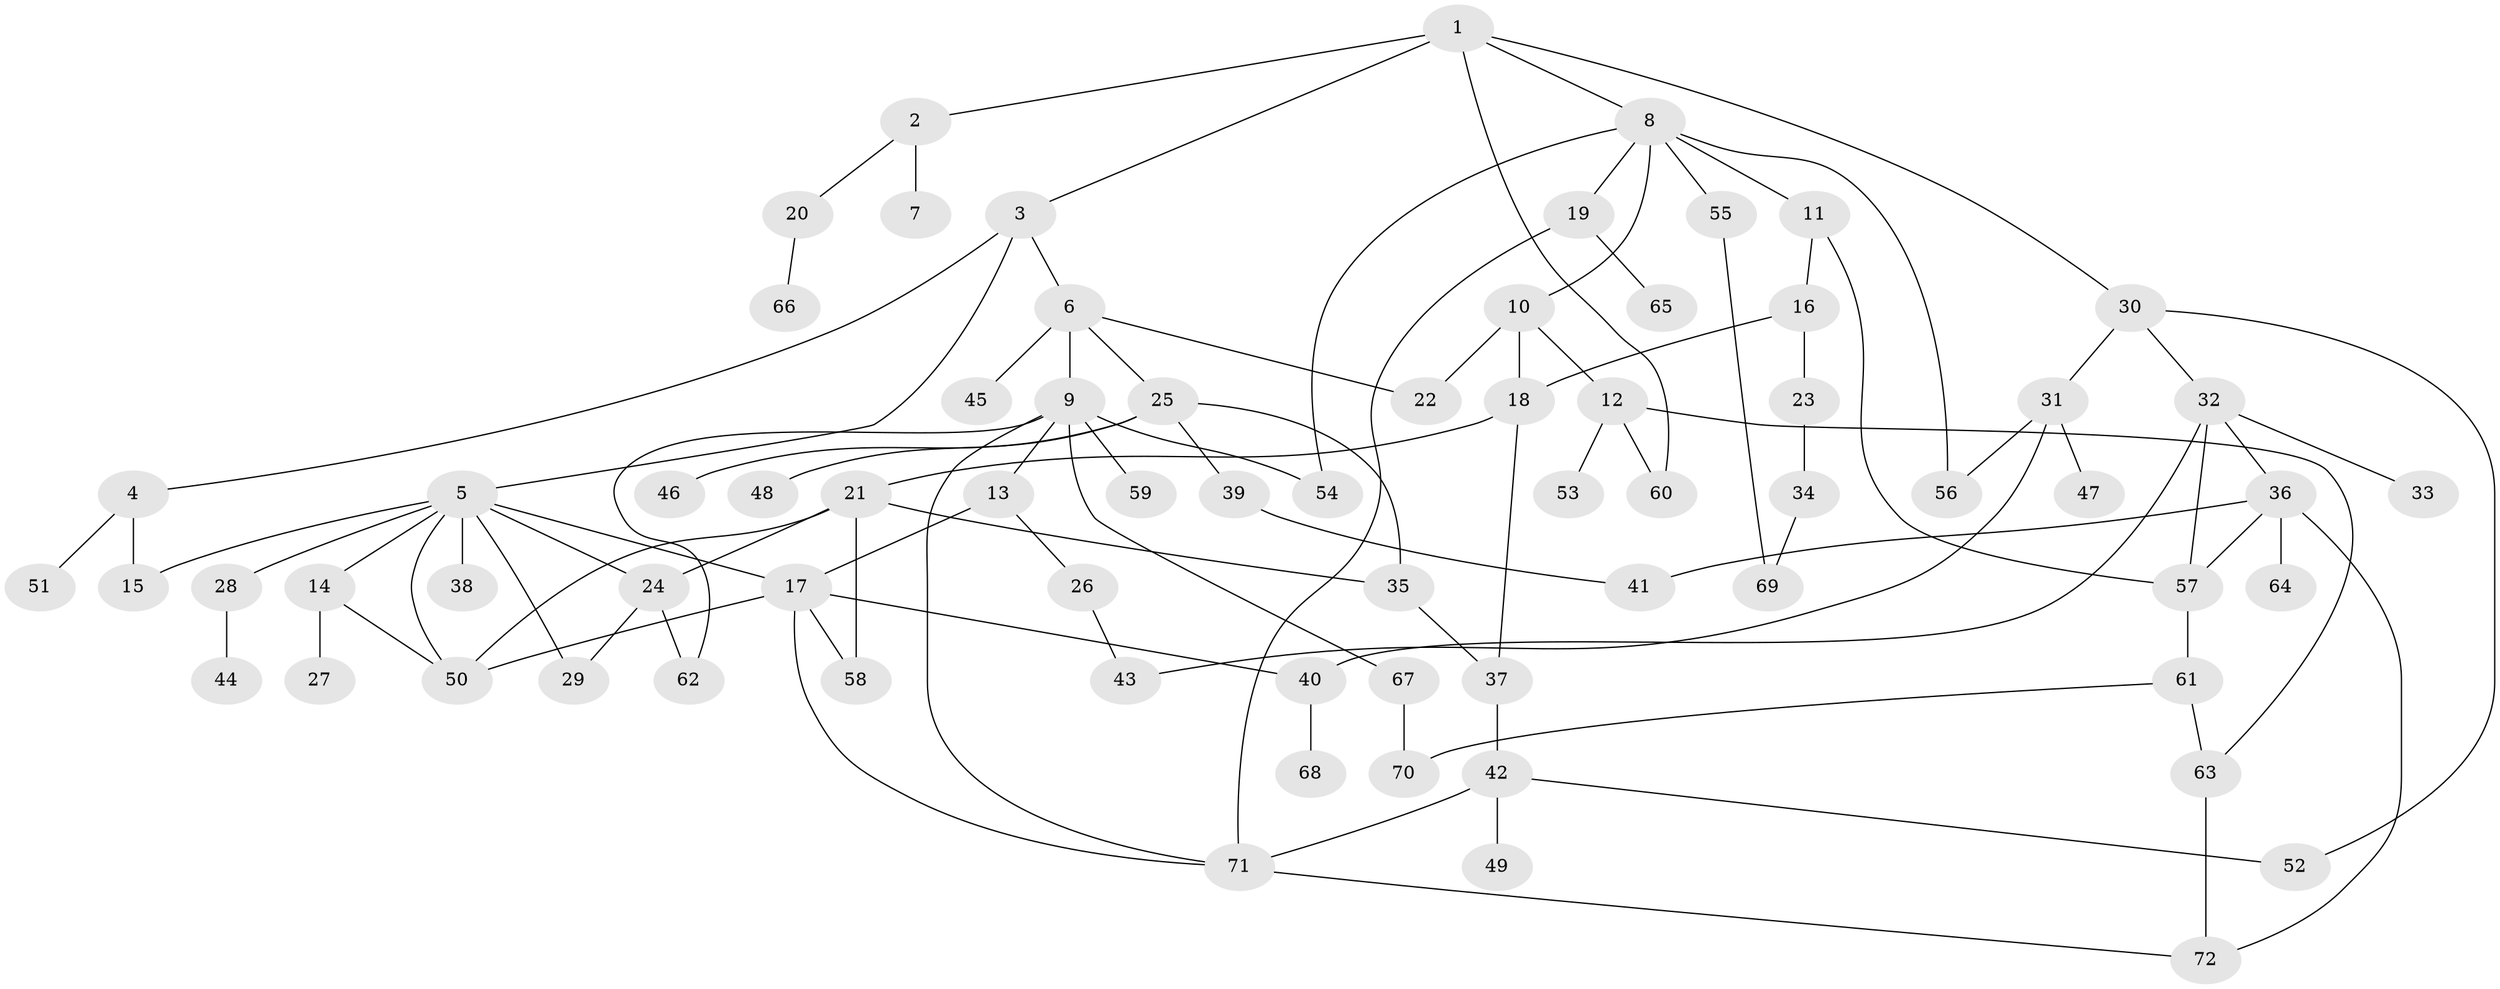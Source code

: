 // Generated by graph-tools (version 1.1) at 2025/34/03/09/25 02:34:12]
// undirected, 72 vertices, 101 edges
graph export_dot {
graph [start="1"]
  node [color=gray90,style=filled];
  1;
  2;
  3;
  4;
  5;
  6;
  7;
  8;
  9;
  10;
  11;
  12;
  13;
  14;
  15;
  16;
  17;
  18;
  19;
  20;
  21;
  22;
  23;
  24;
  25;
  26;
  27;
  28;
  29;
  30;
  31;
  32;
  33;
  34;
  35;
  36;
  37;
  38;
  39;
  40;
  41;
  42;
  43;
  44;
  45;
  46;
  47;
  48;
  49;
  50;
  51;
  52;
  53;
  54;
  55;
  56;
  57;
  58;
  59;
  60;
  61;
  62;
  63;
  64;
  65;
  66;
  67;
  68;
  69;
  70;
  71;
  72;
  1 -- 2;
  1 -- 3;
  1 -- 8;
  1 -- 30;
  1 -- 60;
  2 -- 7;
  2 -- 20;
  3 -- 4;
  3 -- 5;
  3 -- 6;
  4 -- 51;
  4 -- 15;
  5 -- 14;
  5 -- 15;
  5 -- 17;
  5 -- 24;
  5 -- 28;
  5 -- 29;
  5 -- 38;
  5 -- 50;
  6 -- 9;
  6 -- 22;
  6 -- 25;
  6 -- 45;
  8 -- 10;
  8 -- 11;
  8 -- 19;
  8 -- 54;
  8 -- 55;
  8 -- 56;
  9 -- 13;
  9 -- 59;
  9 -- 62;
  9 -- 67;
  9 -- 71;
  9 -- 54;
  10 -- 12;
  10 -- 18;
  10 -- 22;
  11 -- 16;
  11 -- 57;
  12 -- 53;
  12 -- 63;
  12 -- 60;
  13 -- 26;
  13 -- 17;
  14 -- 27;
  14 -- 50;
  16 -- 18;
  16 -- 23;
  17 -- 40;
  17 -- 50;
  17 -- 58;
  17 -- 71;
  18 -- 21;
  18 -- 37;
  19 -- 65;
  19 -- 71;
  20 -- 66;
  21 -- 58;
  21 -- 24;
  21 -- 35;
  21 -- 50;
  23 -- 34;
  24 -- 29;
  24 -- 62;
  25 -- 35;
  25 -- 39;
  25 -- 46;
  25 -- 48;
  26 -- 43;
  28 -- 44;
  30 -- 31;
  30 -- 32;
  30 -- 52;
  31 -- 47;
  31 -- 56;
  31 -- 43;
  32 -- 33;
  32 -- 36;
  32 -- 40;
  32 -- 57;
  34 -- 69;
  35 -- 37;
  36 -- 57;
  36 -- 64;
  36 -- 72;
  36 -- 41;
  37 -- 42;
  39 -- 41;
  40 -- 68;
  42 -- 49;
  42 -- 52;
  42 -- 71;
  55 -- 69;
  57 -- 61;
  61 -- 63;
  61 -- 70;
  63 -- 72;
  67 -- 70;
  71 -- 72;
}

